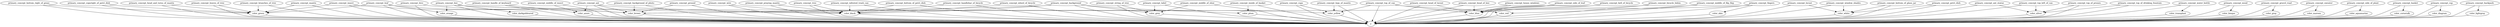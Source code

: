 strict digraph  {
primary_concept_hive;
y;
color_brown;
primary_concept_locust;
color_white;
primary_concept_head_of_locust;
color_blue;
primary_concept_bee;
color_darkgoldenrod;
primary_concept_head_of_bee;
primary_concept_leaf;
color_green;
primary_concept_ant;
color_azure;
primary_concept_fingers;
color_skin;
primary_concept_wire;
color_black;
primary_concept_window_shades;
primary_concept_ant_statue;
color_silver;
color_yellow;
primary_concept_handle_of_keyboard;
primary_concept_insect;
primary_concept_water_bottle;
color_transplant;
primary_concept_middle_of_insect;
primary_concept_wood;
color_bisque;
primary_concept_praying_mantis;
primary_concept_tree;
primary_concept_string_of_tree;
color_grey;
primary_concept_house_windows;
primary_concept_gravel_road;
color_gray;
primary_concept_sweater;
color_maroon;
primary_concept_top_left_of_can;
primary_concept_bottom_right_of_grass;
primary_concept_cups;
primary_concept_background;
primary_concept_infested_trash_can;
primary_concept_bottom_of_glass_jar;
primary_concept_label;
primary_concept_petri_dish;
primary_concept_copyright_of_petri_dish;
primary_concept_bottom_of_petri_dish;
primary_concept_side_of_plant;
color_aquamarine;
primary_concept_top_of_can;
color_red;
primary_concept_middle_of_shoe;
primary_concept_middle_of_flip_flop;
color_orange;
primary_concept_basket;
color_cornstalk;
primary_concept_inside_of_basket;
color_plum;
primary_concept_head_and_torso_of_mantis;
primary_concept_legs_of_mantis;
primary_concept_leaves_of_tree;
primary_concept_branches_of_tree;
primary_concept_background_of_photo;
primary_concept_cup;
color_diagram;
primary_concept_mantis;
primary_concept_side_of_leaf;
primary_concept_top_of_prunes;
primary_concept_top_of_drinking_fountain;
primary_concept_ground;
primary_concept_handlebar_of_bicycle;
primary_concept_wheel_of_bicycle;
primary_concept_bell_of_bicycle;
primary_concept_backpack;
color_lightgray;
primary_concept_bicycle_bidon;
primary_concept_hive -> y;
primary_concept_hive -> color_brown;
color_brown -> y;
primary_concept_locust -> y;
primary_concept_locust -> color_white;
color_white -> y;
primary_concept_head_of_locust -> y;
primary_concept_head_of_locust -> color_blue;
color_blue -> y;
primary_concept_bee -> y;
primary_concept_bee -> color_darkgoldenrod;
primary_concept_bee -> color_yellow;
primary_concept_bee -> color_black;
primary_concept_bee -> color_orange;
color_darkgoldenrod -> y;
primary_concept_head_of_bee -> y;
primary_concept_head_of_bee -> color_blue;
primary_concept_leaf -> y;
primary_concept_leaf -> color_green;
primary_concept_leaf -> color_orange;
primary_concept_leaf -> color_brown;
color_green -> y;
primary_concept_ant -> y;
primary_concept_ant -> color_azure;
primary_concept_ant -> color_black;
primary_concept_ant -> color_brown;
color_azure -> y;
primary_concept_fingers -> y;
primary_concept_fingers -> color_skin;
primary_concept_fingers -> color_brown;
color_skin -> y;
primary_concept_wire -> y;
primary_concept_wire -> color_black;
color_black -> y;
primary_concept_window_shades -> y;
primary_concept_window_shades -> color_white;
primary_concept_ant_statue -> y;
primary_concept_ant_statue -> color_silver;
color_silver -> y;
color_yellow -> y;
primary_concept_handle_of_keyboard -> y;
primary_concept_handle_of_keyboard -> color_azure;
primary_concept_insect -> y;
primary_concept_insect -> color_brown;
primary_concept_insect -> color_green;
primary_concept_water_bottle -> y;
primary_concept_water_bottle -> color_transplant;
color_transplant -> y;
primary_concept_middle_of_insect -> y;
primary_concept_middle_of_insect -> color_azure;
primary_concept_wood -> y;
primary_concept_wood -> color_bisque;
color_bisque -> y;
primary_concept_praying_mantis -> y;
primary_concept_praying_mantis -> color_black;
primary_concept_tree -> y;
primary_concept_tree -> color_black;
primary_concept_string_of_tree -> y;
primary_concept_string_of_tree -> color_grey;
color_grey -> y;
primary_concept_house_windows -> y;
primary_concept_house_windows -> color_blue;
primary_concept_gravel_road -> y;
primary_concept_gravel_road -> color_gray;
color_gray -> y;
primary_concept_sweater -> y;
primary_concept_sweater -> color_maroon;
color_maroon -> y;
primary_concept_top_left_of_can -> y;
primary_concept_top_left_of_can -> color_silver;
primary_concept_bottom_right_of_grass -> y;
primary_concept_bottom_right_of_grass -> color_green;
primary_concept_cups -> y;
primary_concept_cups -> color_yellow;
primary_concept_background -> y;
primary_concept_background -> color_black;
primary_concept_background -> color_brown;
primary_concept_background -> color_plum;
primary_concept_background -> color_grey;
primary_concept_infested_trash_can -> y;
primary_concept_infested_trash_can -> color_black;
primary_concept_bottom_of_glass_jar -> y;
primary_concept_bottom_of_glass_jar -> color_white;
primary_concept_label -> y;
primary_concept_label -> color_grey;
primary_concept_petri_dish -> y;
primary_concept_petri_dish -> color_white;
primary_concept_copyright_of_petri_dish -> y;
primary_concept_copyright_of_petri_dish -> color_green;
primary_concept_bottom_of_petri_dish -> y;
primary_concept_bottom_of_petri_dish -> color_black;
primary_concept_side_of_plant -> y;
primary_concept_side_of_plant -> color_aquamarine;
color_aquamarine -> y;
primary_concept_top_of_can -> y;
primary_concept_top_of_can -> color_blue;
primary_concept_top_of_can -> color_yellow;
primary_concept_top_of_can -> color_red;
color_red -> y;
primary_concept_middle_of_shoe -> y;
primary_concept_middle_of_shoe -> color_grey;
primary_concept_middle_of_flip_flop -> y;
primary_concept_middle_of_flip_flop -> color_red;
color_orange -> y;
primary_concept_basket -> y;
primary_concept_basket -> color_cornstalk;
color_cornstalk -> y;
primary_concept_inside_of_basket -> y;
primary_concept_inside_of_basket -> color_plum;
color_plum -> y;
primary_concept_head_and_torso_of_mantis -> y;
primary_concept_head_and_torso_of_mantis -> color_green;
primary_concept_legs_of_mantis -> y;
primary_concept_legs_of_mantis -> color_yellow;
primary_concept_leaves_of_tree -> y;
primary_concept_leaves_of_tree -> color_green;
primary_concept_branches_of_tree -> y;
primary_concept_branches_of_tree -> color_green;
primary_concept_background_of_photo -> y;
primary_concept_background_of_photo -> color_brown;
primary_concept_cup -> y;
primary_concept_cup -> color_diagram;
color_diagram -> y;
primary_concept_mantis -> y;
primary_concept_mantis -> color_green;
primary_concept_side_of_leaf -> y;
primary_concept_side_of_leaf -> color_blue;
primary_concept_top_of_prunes -> y;
primary_concept_top_of_prunes -> color_silver;
primary_concept_top_of_drinking_fountain -> y;
primary_concept_top_of_drinking_fountain -> color_silver;
primary_concept_ground -> y;
primary_concept_ground -> color_brown;
primary_concept_handlebar_of_bicycle -> y;
primary_concept_handlebar_of_bicycle -> color_black;
primary_concept_wheel_of_bicycle -> y;
primary_concept_wheel_of_bicycle -> color_black;
primary_concept_bell_of_bicycle -> y;
primary_concept_bell_of_bicycle -> color_blue;
primary_concept_backpack -> y;
primary_concept_backpack -> color_lightgray;
color_lightgray -> y;
primary_concept_bicycle_bidon -> y;
primary_concept_bicycle_bidon -> color_blue;
}
